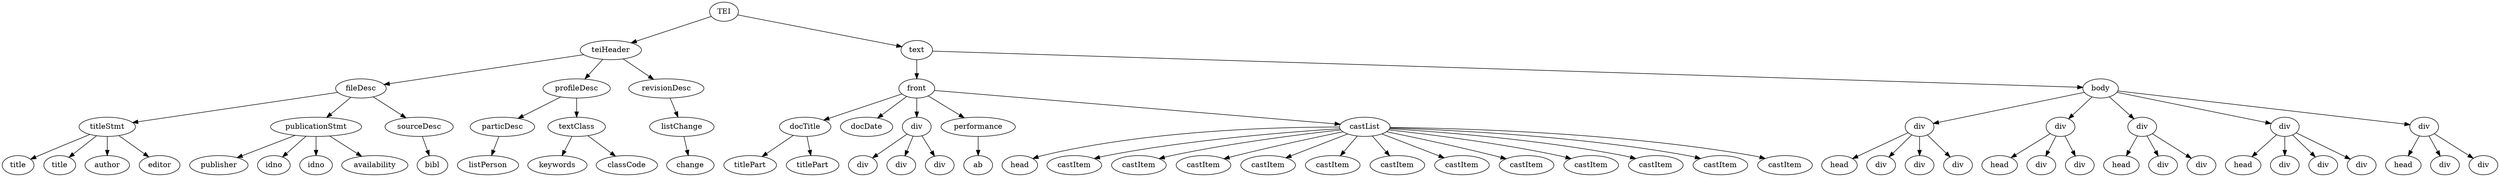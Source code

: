 digraph Tree {
	"t0" [label = "TEI"];
	"t1" [label = "teiHeader"];
	"t2" [label = "fileDesc"];
	"t3" [label = "titleStmt"];
	"t4" [label = "title"];
	"t5" [label = "title"];
	"t6" [label = "author"];
	"t7" [label = "editor"];
	"t8" [label = "publicationStmt"];
	"t9" [label = "publisher"];
	"t10" [label = "idno"];
	"t11" [label = "idno"];
	"t12" [label = "availability"];
	"t13" [label = "sourceDesc"];
	"t14" [label = "bibl"];
	"t15" [label = "profileDesc"];
	"t16" [label = "particDesc"];
	"t17" [label = "listPerson"];
	"t18" [label = "textClass"];
	"t19" [label = "keywords"];
	"t20" [label = "classCode"];
	"t21" [label = "revisionDesc"];
	"t22" [label = "listChange"];
	"t23" [label = "change"];
	"t24" [label = "text"];
	"t25" [label = "front"];
	"t26" [label = "docTitle"];
	"t27" [label = "titlePart"];
	"t28" [label = "titlePart"];
	"t29" [label = "docDate"];
	"t30" [label = "div"];
	"t31" [label = "div"];
	"t32" [label = "div"];
	"t33" [label = "div"];
	"t34" [label = "performance"];
	"t35" [label = "ab"];
	"t36" [label = "castList"];
	"t37" [label = "head"];
	"t38" [label = "castItem"];
	"t39" [label = "castItem"];
	"t40" [label = "castItem"];
	"t41" [label = "castItem"];
	"t42" [label = "castItem"];
	"t43" [label = "castItem"];
	"t44" [label = "castItem"];
	"t45" [label = "castItem"];
	"t46" [label = "castItem"];
	"t47" [label = "castItem"];
	"t48" [label = "castItem"];
	"t49" [label = "castItem"];
	"t50" [label = "body"];
	"t51" [label = "div"];
	"t52" [label = "head"];
	"t53" [label = "div"];
	"t54" [label = "div"];
	"t55" [label = "div"];
	"t56" [label = "div"];
	"t57" [label = "head"];
	"t58" [label = "div"];
	"t59" [label = "div"];
	"t60" [label = "div"];
	"t61" [label = "head"];
	"t62" [label = "div"];
	"t63" [label = "div"];
	"t64" [label = "div"];
	"t65" [label = "head"];
	"t66" [label = "div"];
	"t67" [label = "div"];
	"t68" [label = "div"];
	"t69" [label = "div"];
	"t70" [label = "head"];
	"t71" [label = "div"];
	"t72" [label = "div"];
	"t0" -> "t1";
	"t1" -> "t2";
	"t2" -> "t3";
	"t3" -> "t4";
	"t3" -> "t5";
	"t3" -> "t6";
	"t3" -> "t7";
	"t2" -> "t8";
	"t8" -> "t9";
	"t8" -> "t10";
	"t8" -> "t11";
	"t8" -> "t12";
	"t2" -> "t13";
	"t13" -> "t14";
	"t1" -> "t15";
	"t15" -> "t16";
	"t16" -> "t17";
	"t15" -> "t18";
	"t18" -> "t19";
	"t18" -> "t20";
	"t1" -> "t21";
	"t21" -> "t22";
	"t22" -> "t23";
	"t0" -> "t24";
	"t24" -> "t25";
	"t25" -> "t26";
	"t26" -> "t27";
	"t26" -> "t28";
	"t25" -> "t29";
	"t25" -> "t30";
	"t30" -> "t31";
	"t30" -> "t32";
	"t30" -> "t33";
	"t25" -> "t34";
	"t34" -> "t35";
	"t25" -> "t36";
	"t36" -> "t37";
	"t36" -> "t38";
	"t36" -> "t39";
	"t36" -> "t40";
	"t36" -> "t41";
	"t36" -> "t42";
	"t36" -> "t43";
	"t36" -> "t44";
	"t36" -> "t45";
	"t36" -> "t46";
	"t36" -> "t47";
	"t36" -> "t48";
	"t36" -> "t49";
	"t24" -> "t50";
	"t50" -> "t51";
	"t51" -> "t52";
	"t51" -> "t53";
	"t51" -> "t54";
	"t51" -> "t55";
	"t50" -> "t56";
	"t56" -> "t57";
	"t56" -> "t58";
	"t56" -> "t59";
	"t50" -> "t60";
	"t60" -> "t61";
	"t60" -> "t62";
	"t60" -> "t63";
	"t50" -> "t64";
	"t64" -> "t65";
	"t64" -> "t66";
	"t64" -> "t67";
	"t64" -> "t68";
	"t50" -> "t69";
	"t69" -> "t70";
	"t69" -> "t71";
	"t69" -> "t72";
}
